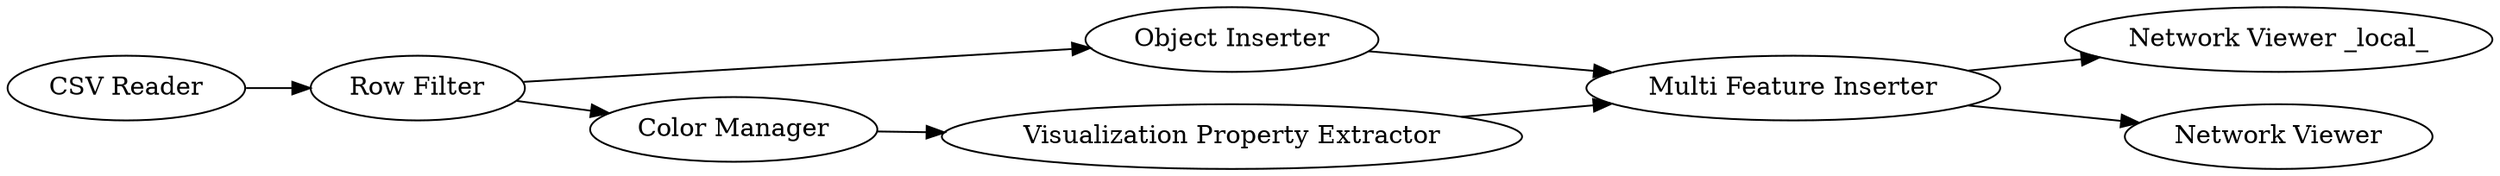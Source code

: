 digraph {
	"-7404399752797579190_12" [label="Network Viewer _local_"]
	"-7404399752797579190_13" [label="Network Viewer"]
	"-7404399752797579190_7" [label="Visualization Property Extractor"]
	"-7404399752797579190_8" [label="Multi Feature Inserter"]
	"-7404399752797579190_3" [label="Object Inserter"]
	"-7404399752797579190_5" [label="Row Filter"]
	"-7404399752797579190_6" [label="Color Manager"]
	"-7404399752797579190_1" [label="CSV Reader"]
	"-7404399752797579190_3" -> "-7404399752797579190_8"
	"-7404399752797579190_6" -> "-7404399752797579190_7"
	"-7404399752797579190_7" -> "-7404399752797579190_8"
	"-7404399752797579190_5" -> "-7404399752797579190_6"
	"-7404399752797579190_8" -> "-7404399752797579190_12"
	"-7404399752797579190_1" -> "-7404399752797579190_5"
	"-7404399752797579190_5" -> "-7404399752797579190_3"
	"-7404399752797579190_8" -> "-7404399752797579190_13"
	rankdir=LR
}
